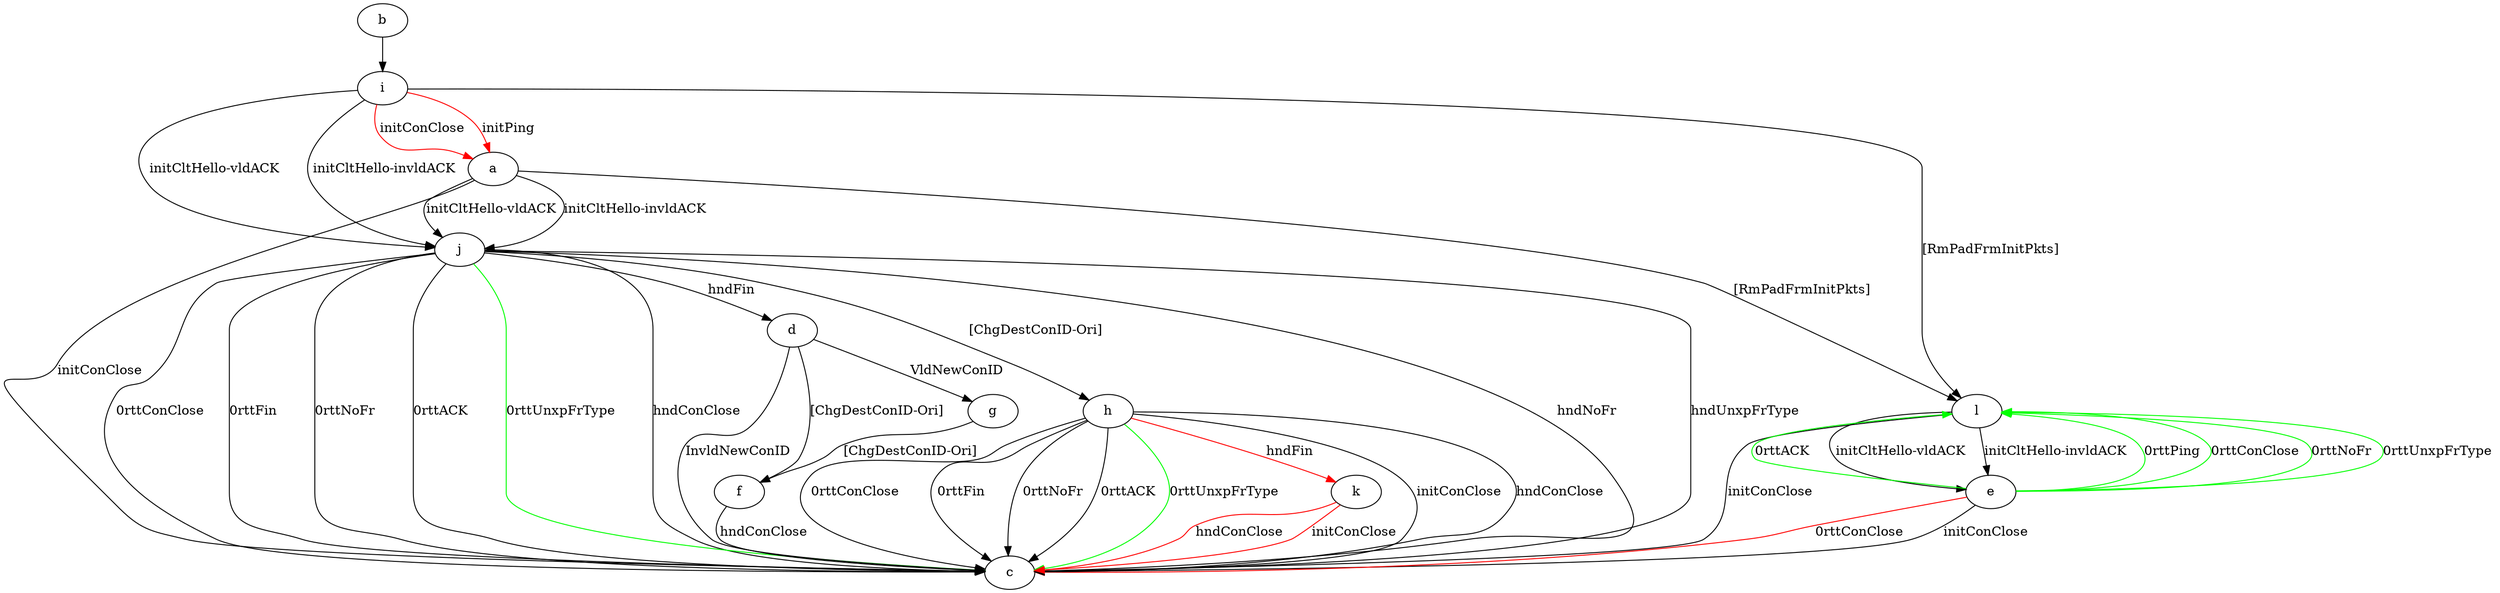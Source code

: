 digraph "" {
	a -> c	[key=0,
		label="initConClose "];
	a -> j	[key=0,
		label="initCltHello-vldACK "];
	a -> j	[key=1,
		label="initCltHello-invldACK "];
	a -> l	[key=0,
		label="[RmPadFrmInitPkts] "];
	b -> i	[key=0];
	d -> c	[key=0,
		label="InvldNewConID "];
	d -> f	[key=0,
		label="[ChgDestConID-Ori] "];
	d -> g	[key=0,
		label="VldNewConID "];
	e -> c	[key=0,
		label="initConClose "];
	e -> c	[key=1,
		color=red,
		label="0rttConClose "];
	e -> l	[key=0,
		color=green,
		label="0rttPing "];
	e -> l	[key=1,
		color=green,
		label="0rttConClose "];
	e -> l	[key=2,
		color=green,
		label="0rttNoFr "];
	e -> l	[key=3,
		color=green,
		label="0rttUnxpFrType "];
	e -> l	[key=4,
		color=green,
		label="0rttACK "];
	f -> c	[key=0,
		label="hndConClose "];
	g -> f	[key=0,
		label="[ChgDestConID-Ori] "];
	h -> c	[key=0,
		label="initConClose "];
	h -> c	[key=1,
		label="hndConClose "];
	h -> c	[key=2,
		label="0rttConClose "];
	h -> c	[key=3,
		label="0rttFin "];
	h -> c	[key=4,
		label="0rttNoFr "];
	h -> c	[key=5,
		label="0rttACK "];
	h -> c	[key=6,
		color=green,
		label="0rttUnxpFrType "];
	h -> k	[key=0,
		color=red,
		label="hndFin "];
	i -> a	[key=0,
		color=red,
		label="initPing "];
	i -> a	[key=1,
		color=red,
		label="initConClose "];
	i -> j	[key=0,
		label="initCltHello-vldACK "];
	i -> j	[key=1,
		label="initCltHello-invldACK "];
	i -> l	[key=0,
		label="[RmPadFrmInitPkts] "];
	j -> c	[key=0,
		label="hndConClose "];
	j -> c	[key=1,
		label="hndNoFr "];
	j -> c	[key=2,
		label="hndUnxpFrType "];
	j -> c	[key=3,
		label="0rttConClose "];
	j -> c	[key=4,
		label="0rttFin "];
	j -> c	[key=5,
		label="0rttNoFr "];
	j -> c	[key=6,
		label="0rttACK "];
	j -> c	[key=7,
		color=green,
		label="0rttUnxpFrType "];
	j -> d	[key=0,
		label="hndFin "];
	j -> h	[key=0,
		label="[ChgDestConID-Ori] "];
	k -> c	[key=0,
		color=red,
		label="initConClose "];
	k -> c	[key=1,
		color=red,
		label="hndConClose "];
	l -> c	[key=0,
		label="initConClose "];
	l -> e	[key=0,
		label="initCltHello-vldACK "];
	l -> e	[key=1,
		label="initCltHello-invldACK "];
}
